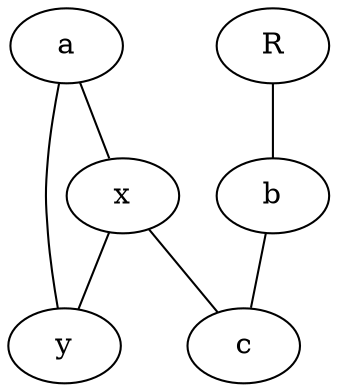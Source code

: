graph test2 {
       a R-- b -- c;
       a -- {x y};
       x -- c [w=10.0];
       x -- y [w=5.0,len=3];
}

